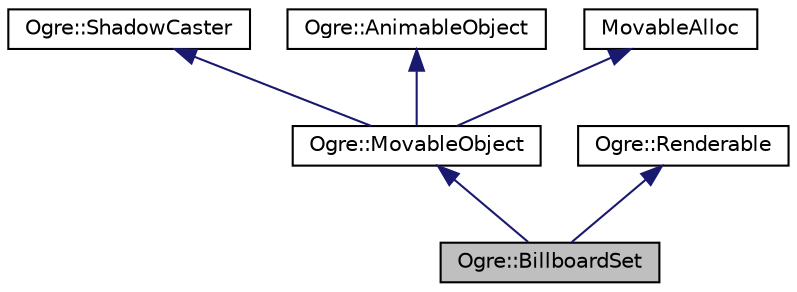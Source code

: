 digraph "Ogre::BillboardSet"
{
  bgcolor="transparent";
  edge [fontname="Helvetica",fontsize="10",labelfontname="Helvetica",labelfontsize="10"];
  node [fontname="Helvetica",fontsize="10",shape=record];
  Node0 [label="Ogre::BillboardSet",height=0.2,width=0.4,color="black", fillcolor="grey75", style="filled", fontcolor="black"];
  Node1 -> Node0 [dir="back",color="midnightblue",fontsize="10",style="solid",fontname="Helvetica"];
  Node1 [label="Ogre::MovableObject",height=0.2,width=0.4,color="black",URL="$class_ogre_1_1_movable_object.html",tooltip="Abstract class defining a movable object in a scene. "];
  Node2 -> Node1 [dir="back",color="midnightblue",fontsize="10",style="solid",fontname="Helvetica"];
  Node2 [label="Ogre::ShadowCaster",height=0.2,width=0.4,color="black",URL="$class_ogre_1_1_shadow_caster.html",tooltip="This class defines the interface that must be implemented by shadow casters. "];
  Node3 -> Node1 [dir="back",color="midnightblue",fontsize="10",style="solid",fontname="Helvetica"];
  Node3 [label="Ogre::AnimableObject",height=0.2,width=0.4,color="black",URL="$class_ogre_1_1_animable_object.html",tooltip="Defines an interface to classes which have one or more AnimableValue instances to expose..."];
  Node4 -> Node1 [dir="back",color="midnightblue",fontsize="10",style="solid",fontname="Helvetica"];
  Node4 [label="MovableAlloc",height=0.2,width=0.4,color="black",URL="$class_ogre_1_1_allocated_object.html"];
  Node5 -> Node0 [dir="back",color="midnightblue",fontsize="10",style="solid",fontname="Helvetica"];
  Node5 [label="Ogre::Renderable",height=0.2,width=0.4,color="black",URL="$class_ogre_1_1_renderable.html",tooltip="Abstract class defining the interface all renderable objects must implement. "];
}
